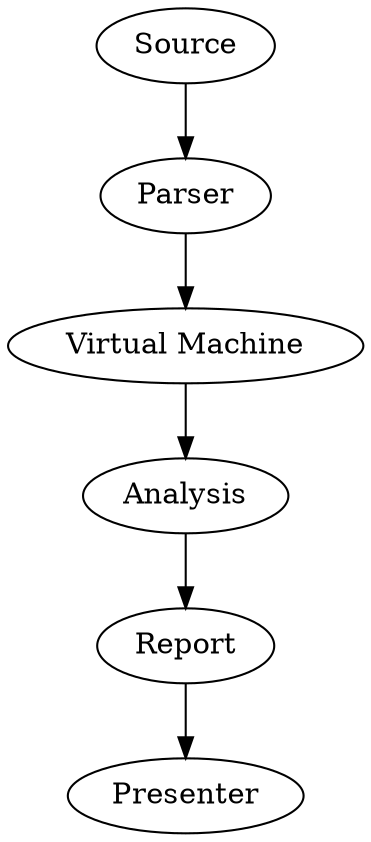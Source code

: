 // Graphviz graph that shows the basic flow of the analysis process of
// ruby-lint.

digraph flow {
    "Source" -> "Parser" -> "Virtual Machine" -> "Analysis";
    "Analysis" -> "Report" -> "Presenter";
}
